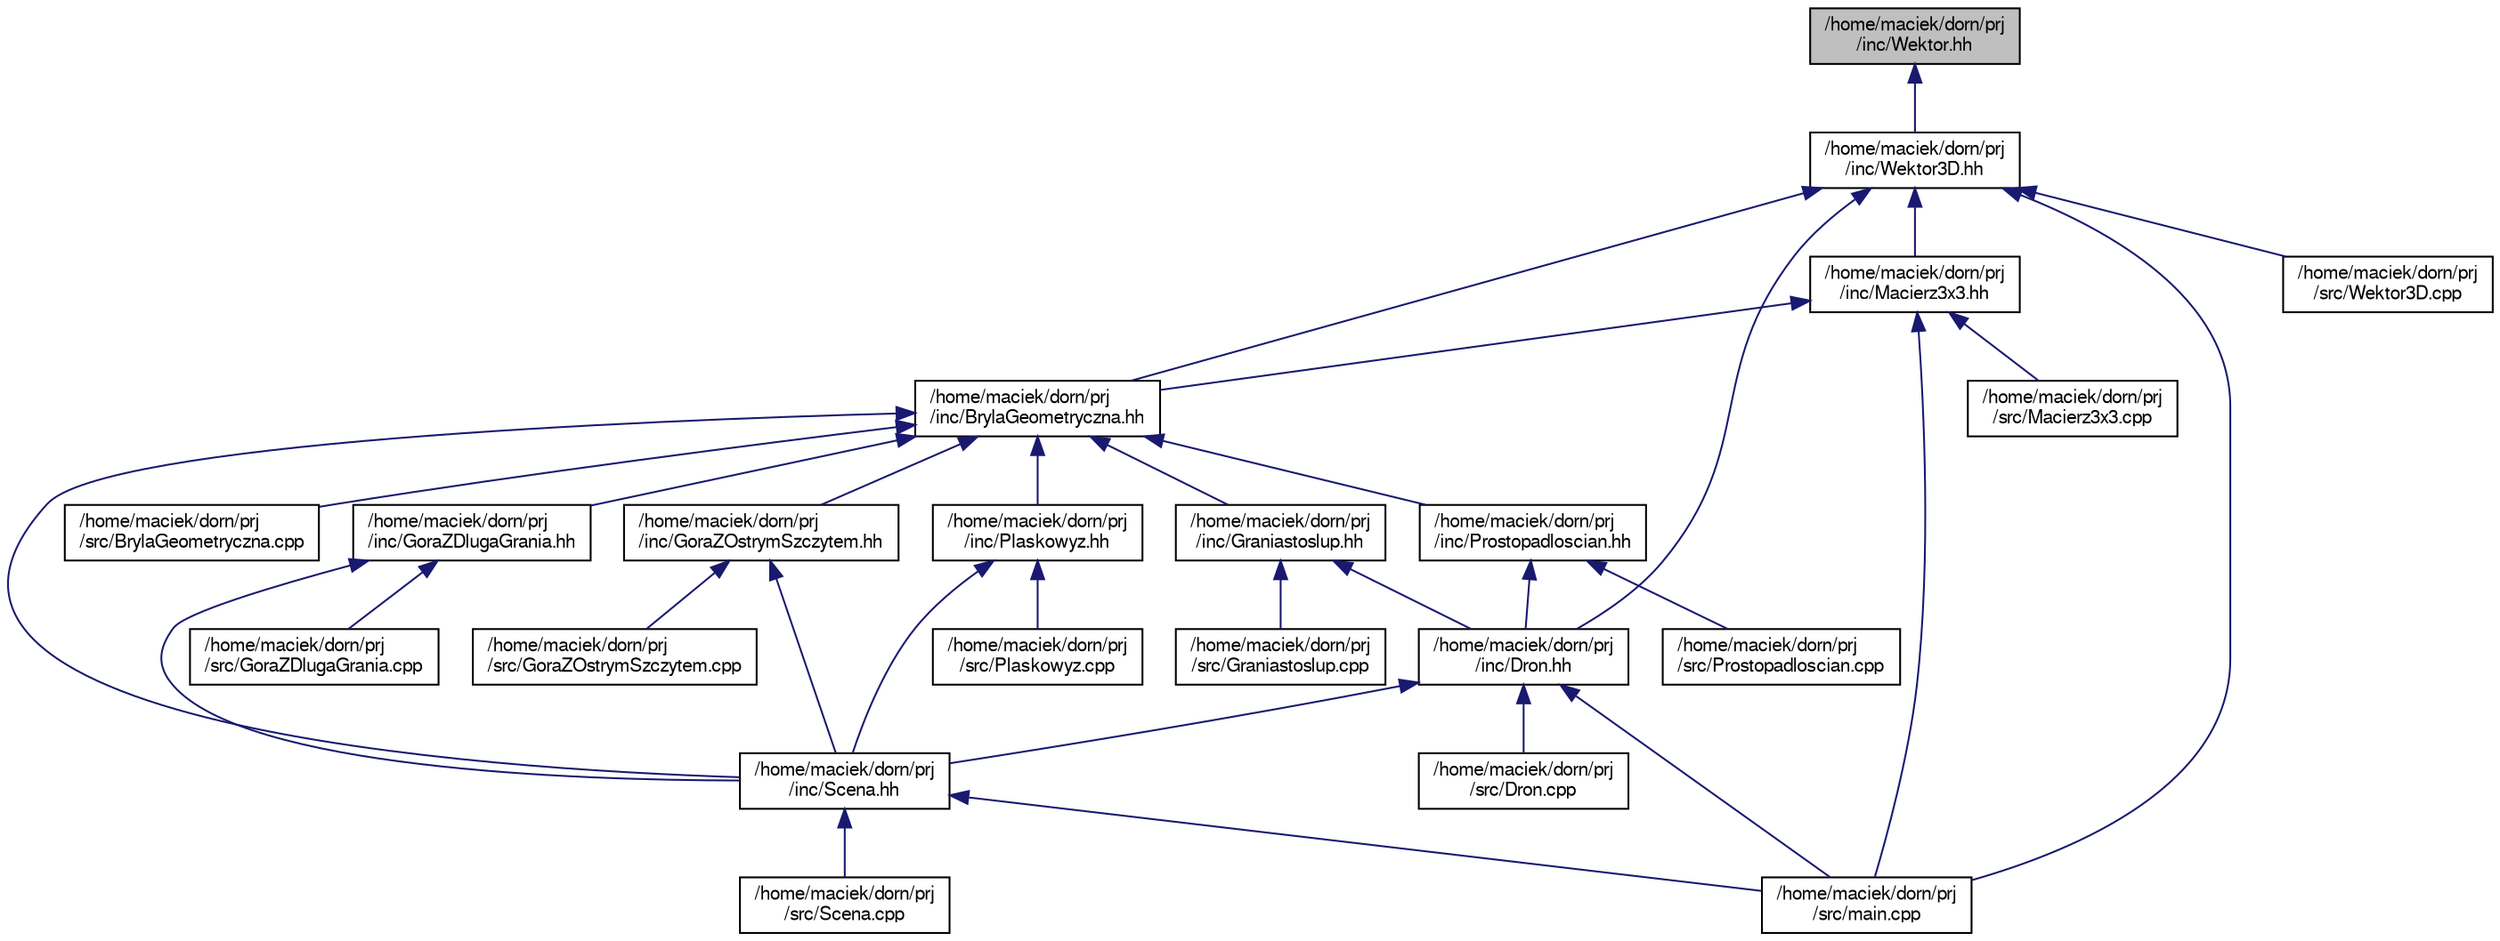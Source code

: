 digraph "/home/maciek/dorn/prj/inc/Wektor.hh"
{
 // LATEX_PDF_SIZE
  edge [fontname="FreeSans",fontsize="10",labelfontname="FreeSans",labelfontsize="10"];
  node [fontname="FreeSans",fontsize="10",shape=record];
  Node1 [label="/home/maciek/dorn/prj\l/inc/Wektor.hh",height=0.2,width=0.4,color="black", fillcolor="grey75", style="filled", fontcolor="black",tooltip="Ten plik zawiera definicję szablonu Wektor<>"];
  Node1 -> Node2 [dir="back",color="midnightblue",fontsize="10",style="solid",fontname="FreeSans"];
  Node2 [label="/home/maciek/dorn/prj\l/inc/Wektor3D.hh",height=0.2,width=0.4,color="black", fillcolor="white", style="filled",URL="$a00056.html",tooltip="Ten plik zawiera definicję klasy Wektor3D."];
  Node2 -> Node3 [dir="back",color="midnightblue",fontsize="10",style="solid",fontname="FreeSans"];
  Node3 [label="/home/maciek/dorn/prj\l/inc/BrylaGeometryczna.hh",height=0.2,width=0.4,color="black", fillcolor="white", style="filled",URL="$a00020.html",tooltip="Ten plik zawiera definicję klasy Prostopadloscian."];
  Node3 -> Node4 [dir="back",color="midnightblue",fontsize="10",style="solid",fontname="FreeSans"];
  Node4 [label="/home/maciek/dorn/prj\l/inc/Prostopadloscian.hh",height=0.2,width=0.4,color="black", fillcolor="white", style="filled",URL="$a00047.html",tooltip="Ten plik zawiera definicję klasy Prostopadloscian."];
  Node4 -> Node5 [dir="back",color="midnightblue",fontsize="10",style="solid",fontname="FreeSans"];
  Node5 [label="/home/maciek/dorn/prj\l/inc/Dron.hh",height=0.2,width=0.4,color="black", fillcolor="white", style="filled",URL="$a00023.html",tooltip="Ten plik zawiera definicję klasy Dron."];
  Node5 -> Node6 [dir="back",color="midnightblue",fontsize="10",style="solid",fontname="FreeSans"];
  Node6 [label="/home/maciek/dorn/prj\l/inc/Scena.hh",height=0.2,width=0.4,color="black", fillcolor="white", style="filled",URL="$a00050.html",tooltip="Ten plik zawiera definicję klasy Prostopadloscian."];
  Node6 -> Node7 [dir="back",color="midnightblue",fontsize="10",style="solid",fontname="FreeSans"];
  Node7 [label="/home/maciek/dorn/prj\l/src/main.cpp",height=0.2,width=0.4,color="black", fillcolor="white", style="filled",URL="$a00077.html",tooltip=" "];
  Node6 -> Node8 [dir="back",color="midnightblue",fontsize="10",style="solid",fontname="FreeSans"];
  Node8 [label="/home/maciek/dorn/prj\l/src/Scena.cpp",height=0.2,width=0.4,color="black", fillcolor="white", style="filled",URL="$a00089.html",tooltip=" "];
  Node5 -> Node9 [dir="back",color="midnightblue",fontsize="10",style="solid",fontname="FreeSans"];
  Node9 [label="/home/maciek/dorn/prj\l/src/Dron.cpp",height=0.2,width=0.4,color="black", fillcolor="white", style="filled",URL="$a00062.html",tooltip=" "];
  Node5 -> Node7 [dir="back",color="midnightblue",fontsize="10",style="solid",fontname="FreeSans"];
  Node4 -> Node10 [dir="back",color="midnightblue",fontsize="10",style="solid",fontname="FreeSans"];
  Node10 [label="/home/maciek/dorn/prj\l/src/Prostopadloscian.cpp",height=0.2,width=0.4,color="black", fillcolor="white", style="filled",URL="$a00086.html",tooltip=" "];
  Node3 -> Node11 [dir="back",color="midnightblue",fontsize="10",style="solid",fontname="FreeSans"];
  Node11 [label="/home/maciek/dorn/prj\l/inc/Graniastoslup.hh",height=0.2,width=0.4,color="black", fillcolor="white", style="filled",URL="$a00032.html",tooltip="Ten plik zawiera definicję klasy Graniastoslup."];
  Node11 -> Node5 [dir="back",color="midnightblue",fontsize="10",style="solid",fontname="FreeSans"];
  Node11 -> Node12 [dir="back",color="midnightblue",fontsize="10",style="solid",fontname="FreeSans"];
  Node12 [label="/home/maciek/dorn/prj\l/src/Graniastoslup.cpp",height=0.2,width=0.4,color="black", fillcolor="white", style="filled",URL="$a00071.html",tooltip=" "];
  Node3 -> Node13 [dir="back",color="midnightblue",fontsize="10",style="solid",fontname="FreeSans"];
  Node13 [label="/home/maciek/dorn/prj\l/inc/GoraZDlugaGrania.hh",height=0.2,width=0.4,color="black", fillcolor="white", style="filled",URL="$a00026.html",tooltip="Ten plik zawiera definicję klasy GoraZDlugaGrania."];
  Node13 -> Node6 [dir="back",color="midnightblue",fontsize="10",style="solid",fontname="FreeSans"];
  Node13 -> Node14 [dir="back",color="midnightblue",fontsize="10",style="solid",fontname="FreeSans"];
  Node14 [label="/home/maciek/dorn/prj\l/src/GoraZDlugaGrania.cpp",height=0.2,width=0.4,color="black", fillcolor="white", style="filled",URL="$a00065.html",tooltip=" "];
  Node3 -> Node15 [dir="back",color="midnightblue",fontsize="10",style="solid",fontname="FreeSans"];
  Node15 [label="/home/maciek/dorn/prj\l/inc/GoraZOstrymSzczytem.hh",height=0.2,width=0.4,color="black", fillcolor="white", style="filled",URL="$a00029.html",tooltip="Ten plik zawiera definicję klasy GoraZOstrymSzczytem."];
  Node15 -> Node6 [dir="back",color="midnightblue",fontsize="10",style="solid",fontname="FreeSans"];
  Node15 -> Node16 [dir="back",color="midnightblue",fontsize="10",style="solid",fontname="FreeSans"];
  Node16 [label="/home/maciek/dorn/prj\l/src/GoraZOstrymSzczytem.cpp",height=0.2,width=0.4,color="black", fillcolor="white", style="filled",URL="$a00068.html",tooltip=" "];
  Node3 -> Node17 [dir="back",color="midnightblue",fontsize="10",style="solid",fontname="FreeSans"];
  Node17 [label="/home/maciek/dorn/prj\l/inc/Plaskowyz.hh",height=0.2,width=0.4,color="black", fillcolor="white", style="filled",URL="$a00044.html",tooltip="Ten plik zawiera definicję klasy Plaskowyz."];
  Node17 -> Node6 [dir="back",color="midnightblue",fontsize="10",style="solid",fontname="FreeSans"];
  Node17 -> Node18 [dir="back",color="midnightblue",fontsize="10",style="solid",fontname="FreeSans"];
  Node18 [label="/home/maciek/dorn/prj\l/src/Plaskowyz.cpp",height=0.2,width=0.4,color="black", fillcolor="white", style="filled",URL="$a00083.html",tooltip=" "];
  Node3 -> Node6 [dir="back",color="midnightblue",fontsize="10",style="solid",fontname="FreeSans"];
  Node3 -> Node19 [dir="back",color="midnightblue",fontsize="10",style="solid",fontname="FreeSans"];
  Node19 [label="/home/maciek/dorn/prj\l/src/BrylaGeometryczna.cpp",height=0.2,width=0.4,color="black", fillcolor="white", style="filled",URL="$a00059.html",tooltip=" "];
  Node2 -> Node20 [dir="back",color="midnightblue",fontsize="10",style="solid",fontname="FreeSans"];
  Node20 [label="/home/maciek/dorn/prj\l/inc/Macierz3x3.hh",height=0.2,width=0.4,color="black", fillcolor="white", style="filled",URL="$a00035.html",tooltip="Ten plik zawiera definicję klasy Macierz3x3."];
  Node20 -> Node3 [dir="back",color="midnightblue",fontsize="10",style="solid",fontname="FreeSans"];
  Node20 -> Node21 [dir="back",color="midnightblue",fontsize="10",style="solid",fontname="FreeSans"];
  Node21 [label="/home/maciek/dorn/prj\l/src/Macierz3x3.cpp",height=0.2,width=0.4,color="black", fillcolor="white", style="filled",URL="$a00074.html",tooltip=" "];
  Node20 -> Node7 [dir="back",color="midnightblue",fontsize="10",style="solid",fontname="FreeSans"];
  Node2 -> Node5 [dir="back",color="midnightblue",fontsize="10",style="solid",fontname="FreeSans"];
  Node2 -> Node7 [dir="back",color="midnightblue",fontsize="10",style="solid",fontname="FreeSans"];
  Node2 -> Node22 [dir="back",color="midnightblue",fontsize="10",style="solid",fontname="FreeSans"];
  Node22 [label="/home/maciek/dorn/prj\l/src/Wektor3D.cpp",height=0.2,width=0.4,color="black", fillcolor="white", style="filled",URL="$a00092.html",tooltip=" "];
}
